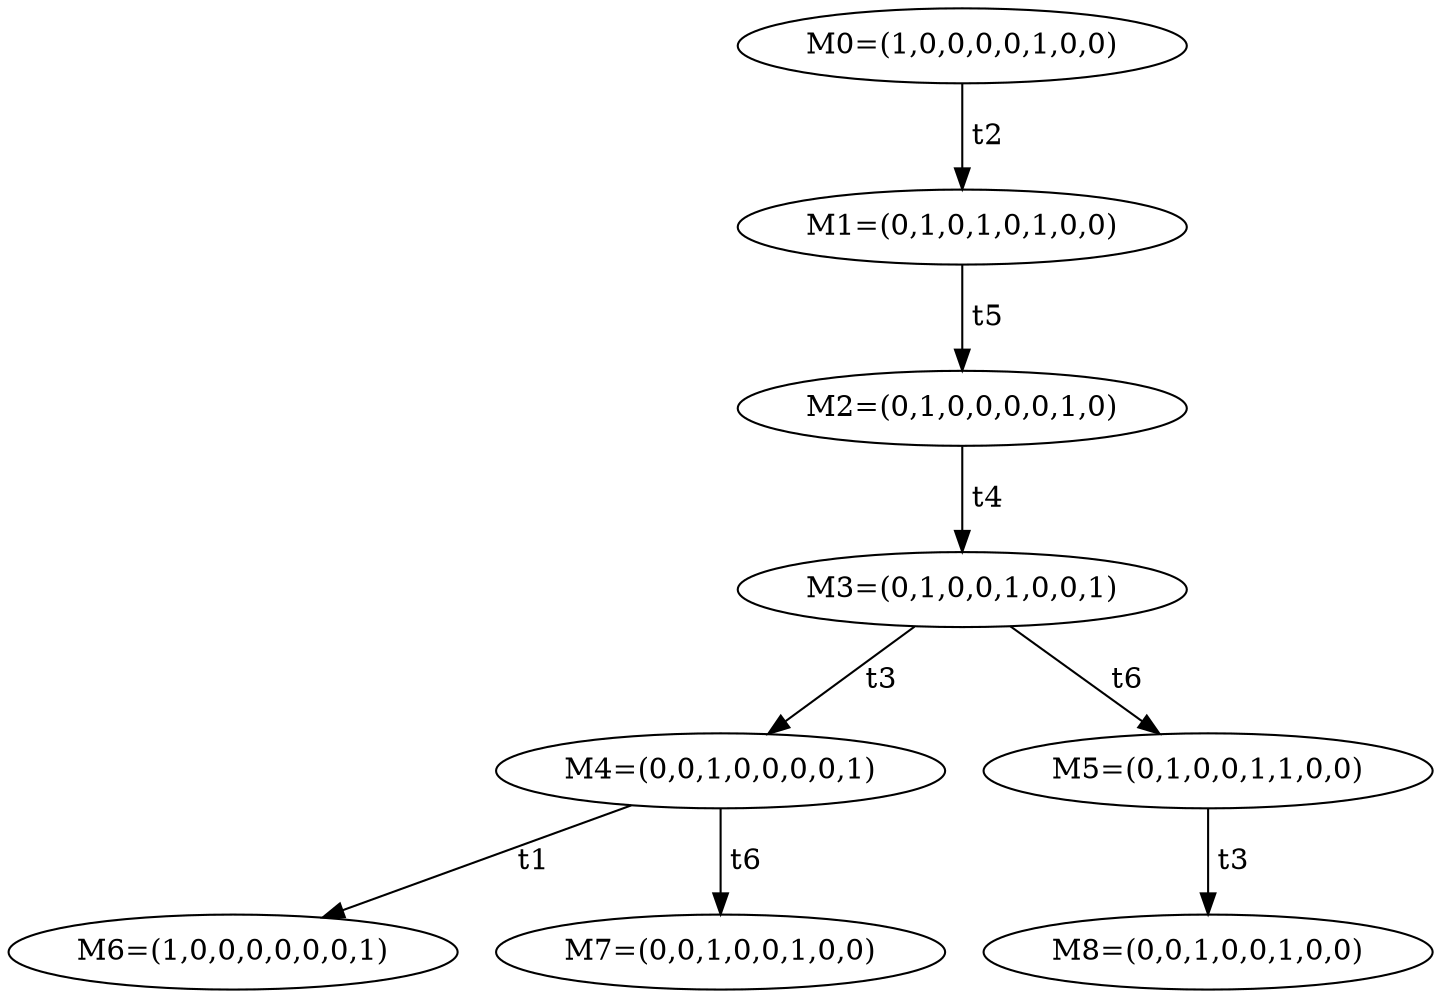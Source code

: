 digraph ASTGraph {
0 [ label="M0=(1,0,0,0,0,1,0,0)" ];
0 -> 1 [ label=" t2" ];
1 [ label="M1=(0,1,0,1,0,1,0,0)" ];
1 -> 2 [ label=" t5" ];
2 [ label="M2=(0,1,0,0,0,0,1,0)" ];
2 -> 3 [ label=" t4" ];
3 [ label="M3=(0,1,0,0,1,0,0,1)" ];
3 -> 4 [ label=" t3" ];
4 [ label="M4=(0,0,1,0,0,0,0,1)" ];
3 -> 5 [ label=" t6" ];
5 [ label="M5=(0,1,0,0,1,1,0,0)" ];
4 -> 6 [ label=" t1" ];
6 [ label="M6=(1,0,0,0,0,0,0,1)" ];
4 -> 7 [ label=" t6" ];
7 [ label="M7=(0,0,1,0,0,1,0,0)" ];
5 -> 8 [ label=" t3" ];
8 [ label="M8=(0,0,1,0,0,1,0,0)" ];
}
